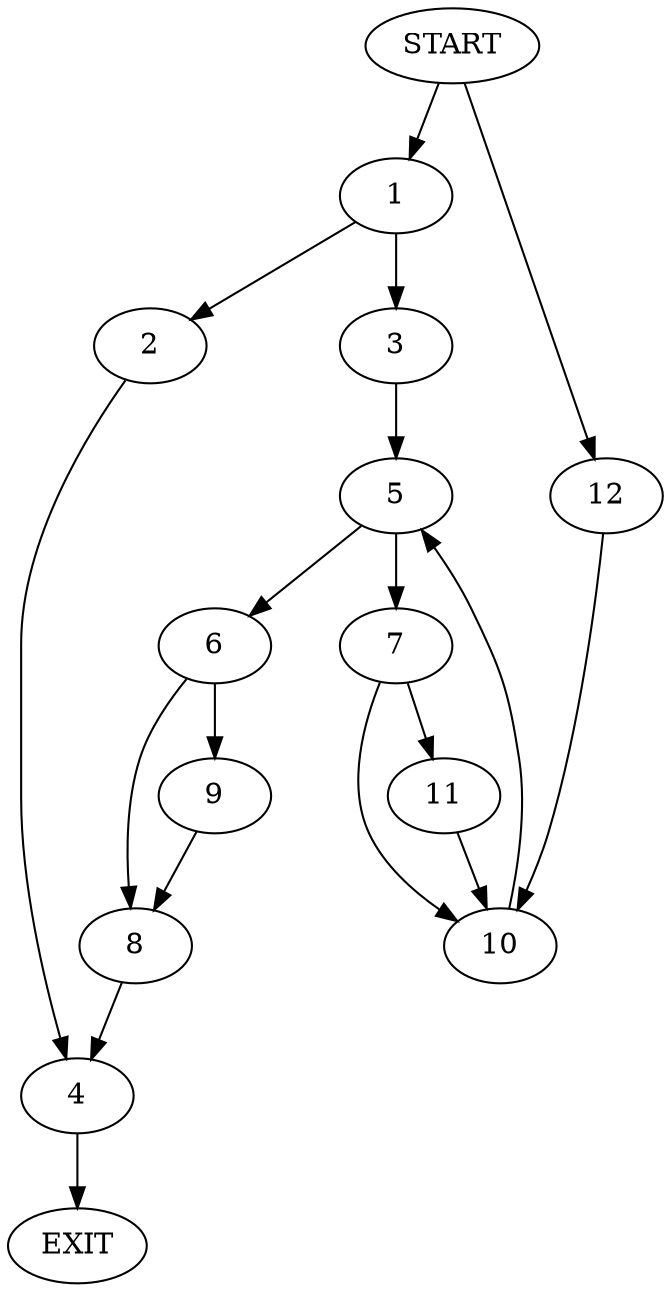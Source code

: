 digraph {
0 [label="START"]
13 [label="EXIT"]
0 -> 1
1 -> 2
1 -> 3
2 -> 4
3 -> 5
5 -> 6
5 -> 7
6 -> 8
6 -> 9
7 -> 10
7 -> 11
11 -> 10
10 -> 5
0 -> 12
12 -> 10
8 -> 4
9 -> 8
4 -> 13
}
